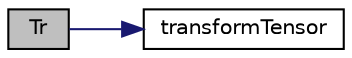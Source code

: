 digraph "Tr"
{
  bgcolor="transparent";
  edge [fontname="Helvetica",fontsize="10",labelfontname="Helvetica",labelfontsize="10"];
  node [fontname="Helvetica",fontsize="10",shape=record];
  rankdir="LR";
  Node1 [label="Tr",height=0.2,width=0.4,color="black", fillcolor="grey75", style="filled", fontcolor="black"];
  Node1 -> Node2 [color="midnightblue",fontsize="10",style="solid",fontname="Helvetica"];
  Node2 [label="transformTensor",height=0.2,width=0.4,color="black",URL="$a00689.html#a993f11b7ae744a14d9f6b3898c10e7f2",tooltip="Transform tensor field using transformation tensorField. "];
}
